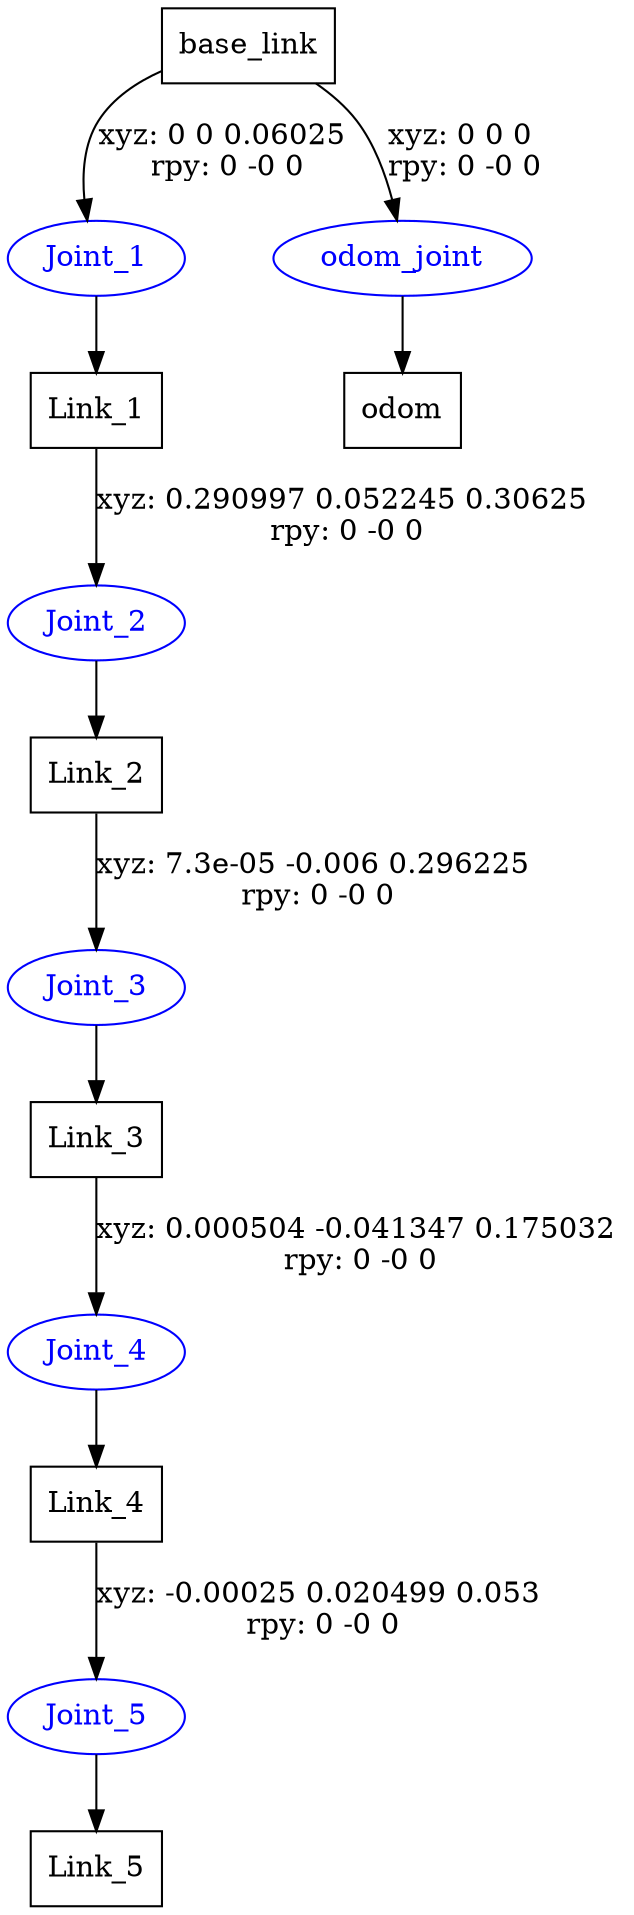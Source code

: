 digraph G {
node [shape=box];
"base_link" [label="base_link"];
"Link_1" [label="Link_1"];
"Link_2" [label="Link_2"];
"Link_3" [label="Link_3"];
"Link_4" [label="Link_4"];
"Link_5" [label="Link_5"];
"odom" [label="odom"];
node [shape=ellipse, color=blue, fontcolor=blue];
"base_link" -> "Joint_1" [label="xyz: 0 0 0.06025 \nrpy: 0 -0 0"]
"Joint_1" -> "Link_1"
"Link_1" -> "Joint_2" [label="xyz: 0.290997 0.052245 0.30625 \nrpy: 0 -0 0"]
"Joint_2" -> "Link_2"
"Link_2" -> "Joint_3" [label="xyz: 7.3e-05 -0.006 0.296225 \nrpy: 0 -0 0"]
"Joint_3" -> "Link_3"
"Link_3" -> "Joint_4" [label="xyz: 0.000504 -0.041347 0.175032 \nrpy: 0 -0 0"]
"Joint_4" -> "Link_4"
"Link_4" -> "Joint_5" [label="xyz: -0.00025 0.020499 0.053 \nrpy: 0 -0 0"]
"Joint_5" -> "Link_5"
"base_link" -> "odom_joint" [label="xyz: 0 0 0 \nrpy: 0 -0 0"]
"odom_joint" -> "odom"
}
